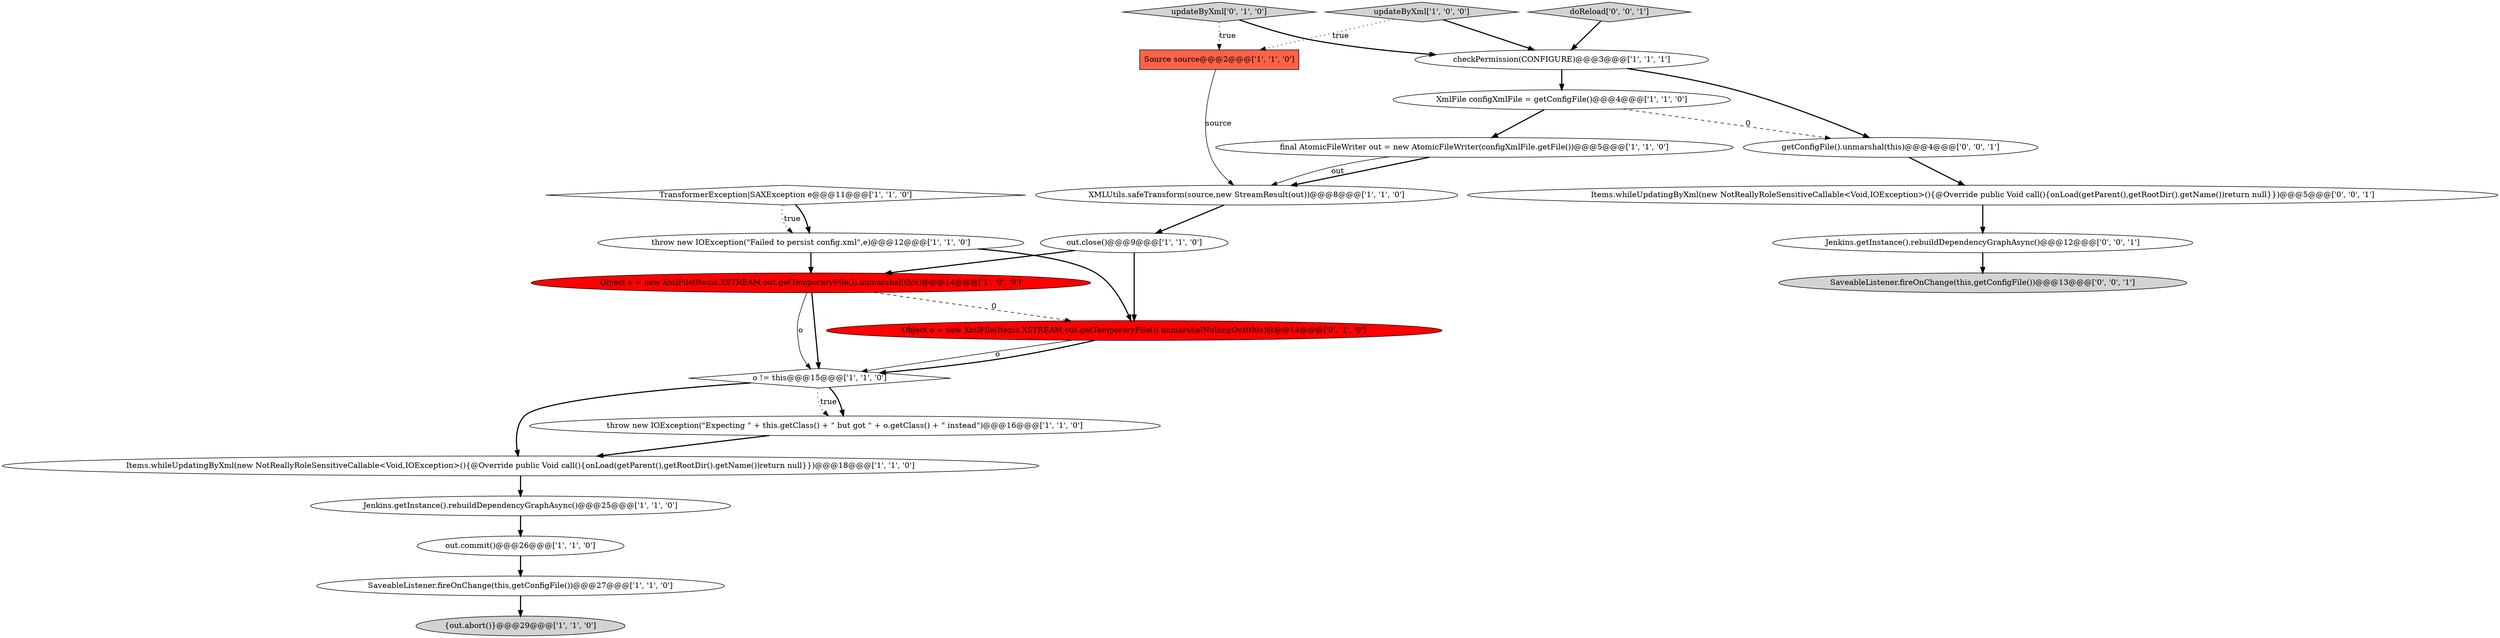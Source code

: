 digraph {
2 [style = filled, label = "Items.whileUpdatingByXml(new NotReallyRoleSensitiveCallable<Void,IOException>(){@Override public Void call(){onLoad(getParent(),getRootDir().getName())return null}})@@@18@@@['1', '1', '0']", fillcolor = white, shape = ellipse image = "AAA0AAABBB1BBB"];
14 [style = filled, label = "updateByXml['1', '0', '0']", fillcolor = lightgray, shape = diamond image = "AAA0AAABBB1BBB"];
7 [style = filled, label = "o != this@@@15@@@['1', '1', '0']", fillcolor = white, shape = diamond image = "AAA0AAABBB1BBB"];
4 [style = filled, label = "Object o = new XmlFile(Items.XSTREAM,out.getTemporaryFile()).unmarshal(this)@@@14@@@['1', '0', '0']", fillcolor = red, shape = ellipse image = "AAA1AAABBB1BBB"];
12 [style = filled, label = "out.commit()@@@26@@@['1', '1', '0']", fillcolor = white, shape = ellipse image = "AAA0AAABBB1BBB"];
10 [style = filled, label = "Source source@@@2@@@['1', '1', '0']", fillcolor = tomato, shape = box image = "AAA0AAABBB1BBB"];
22 [style = filled, label = "getConfigFile().unmarshal(this)@@@4@@@['0', '0', '1']", fillcolor = white, shape = ellipse image = "AAA0AAABBB3BBB"];
23 [style = filled, label = "Items.whileUpdatingByXml(new NotReallyRoleSensitiveCallable<Void,IOException>(){@Override public Void call(){onLoad(getParent(),getRootDir().getName())return null}})@@@5@@@['0', '0', '1']", fillcolor = white, shape = ellipse image = "AAA0AAABBB3BBB"];
0 [style = filled, label = "final AtomicFileWriter out = new AtomicFileWriter(configXmlFile.getFile())@@@5@@@['1', '1', '0']", fillcolor = white, shape = ellipse image = "AAA0AAABBB1BBB"];
8 [style = filled, label = "Jenkins.getInstance().rebuildDependencyGraphAsync()@@@25@@@['1', '1', '0']", fillcolor = white, shape = ellipse image = "AAA0AAABBB1BBB"];
9 [style = filled, label = "TransformerException|SAXException e@@@11@@@['1', '1', '0']", fillcolor = white, shape = diamond image = "AAA0AAABBB1BBB"];
19 [style = filled, label = "Jenkins.getInstance().rebuildDependencyGraphAsync()@@@12@@@['0', '0', '1']", fillcolor = white, shape = ellipse image = "AAA0AAABBB3BBB"];
16 [style = filled, label = "checkPermission(CONFIGURE)@@@3@@@['1', '1', '1']", fillcolor = white, shape = ellipse image = "AAA0AAABBB1BBB"];
15 [style = filled, label = "throw new IOException(\"Expecting \" + this.getClass() + \" but got \" + o.getClass() + \" instead\")@@@16@@@['1', '1', '0']", fillcolor = white, shape = ellipse image = "AAA0AAABBB1BBB"];
1 [style = filled, label = "XMLUtils.safeTransform(source,new StreamResult(out))@@@8@@@['1', '1', '0']", fillcolor = white, shape = ellipse image = "AAA0AAABBB1BBB"];
17 [style = filled, label = "Object o = new XmlFile(Items.XSTREAM,out.getTemporaryFile()).unmarshalNullingOut(this)@@@14@@@['0', '1', '0']", fillcolor = red, shape = ellipse image = "AAA1AAABBB2BBB"];
3 [style = filled, label = "XmlFile configXmlFile = getConfigFile()@@@4@@@['1', '1', '0']", fillcolor = white, shape = ellipse image = "AAA0AAABBB1BBB"];
5 [style = filled, label = "{out.abort()}@@@29@@@['1', '1', '0']", fillcolor = lightgray, shape = ellipse image = "AAA0AAABBB1BBB"];
20 [style = filled, label = "SaveableListener.fireOnChange(this,getConfigFile())@@@13@@@['0', '0', '1']", fillcolor = lightgray, shape = ellipse image = "AAA0AAABBB3BBB"];
13 [style = filled, label = "out.close()@@@9@@@['1', '1', '0']", fillcolor = white, shape = ellipse image = "AAA0AAABBB1BBB"];
18 [style = filled, label = "updateByXml['0', '1', '0']", fillcolor = lightgray, shape = diamond image = "AAA0AAABBB2BBB"];
21 [style = filled, label = "doReload['0', '0', '1']", fillcolor = lightgray, shape = diamond image = "AAA0AAABBB3BBB"];
11 [style = filled, label = "throw new IOException(\"Failed to persist config.xml\",e)@@@12@@@['1', '1', '0']", fillcolor = white, shape = ellipse image = "AAA0AAABBB1BBB"];
6 [style = filled, label = "SaveableListener.fireOnChange(this,getConfigFile())@@@27@@@['1', '1', '0']", fillcolor = white, shape = ellipse image = "AAA0AAABBB1BBB"];
14->16 [style = bold, label=""];
16->3 [style = bold, label=""];
15->2 [style = bold, label=""];
9->11 [style = bold, label=""];
4->17 [style = dashed, label="0"];
19->20 [style = bold, label=""];
9->11 [style = dotted, label="true"];
11->4 [style = bold, label=""];
4->7 [style = solid, label="o"];
17->7 [style = solid, label="o"];
3->22 [style = dashed, label="0"];
16->22 [style = bold, label=""];
12->6 [style = bold, label=""];
22->23 [style = bold, label=""];
1->13 [style = bold, label=""];
7->15 [style = dotted, label="true"];
14->10 [style = dotted, label="true"];
4->7 [style = bold, label=""];
3->0 [style = bold, label=""];
17->7 [style = bold, label=""];
18->10 [style = dotted, label="true"];
6->5 [style = bold, label=""];
13->17 [style = bold, label=""];
10->1 [style = solid, label="source"];
7->2 [style = bold, label=""];
0->1 [style = bold, label=""];
23->19 [style = bold, label=""];
21->16 [style = bold, label=""];
7->15 [style = bold, label=""];
11->17 [style = bold, label=""];
0->1 [style = solid, label="out"];
8->12 [style = bold, label=""];
2->8 [style = bold, label=""];
13->4 [style = bold, label=""];
18->16 [style = bold, label=""];
}
